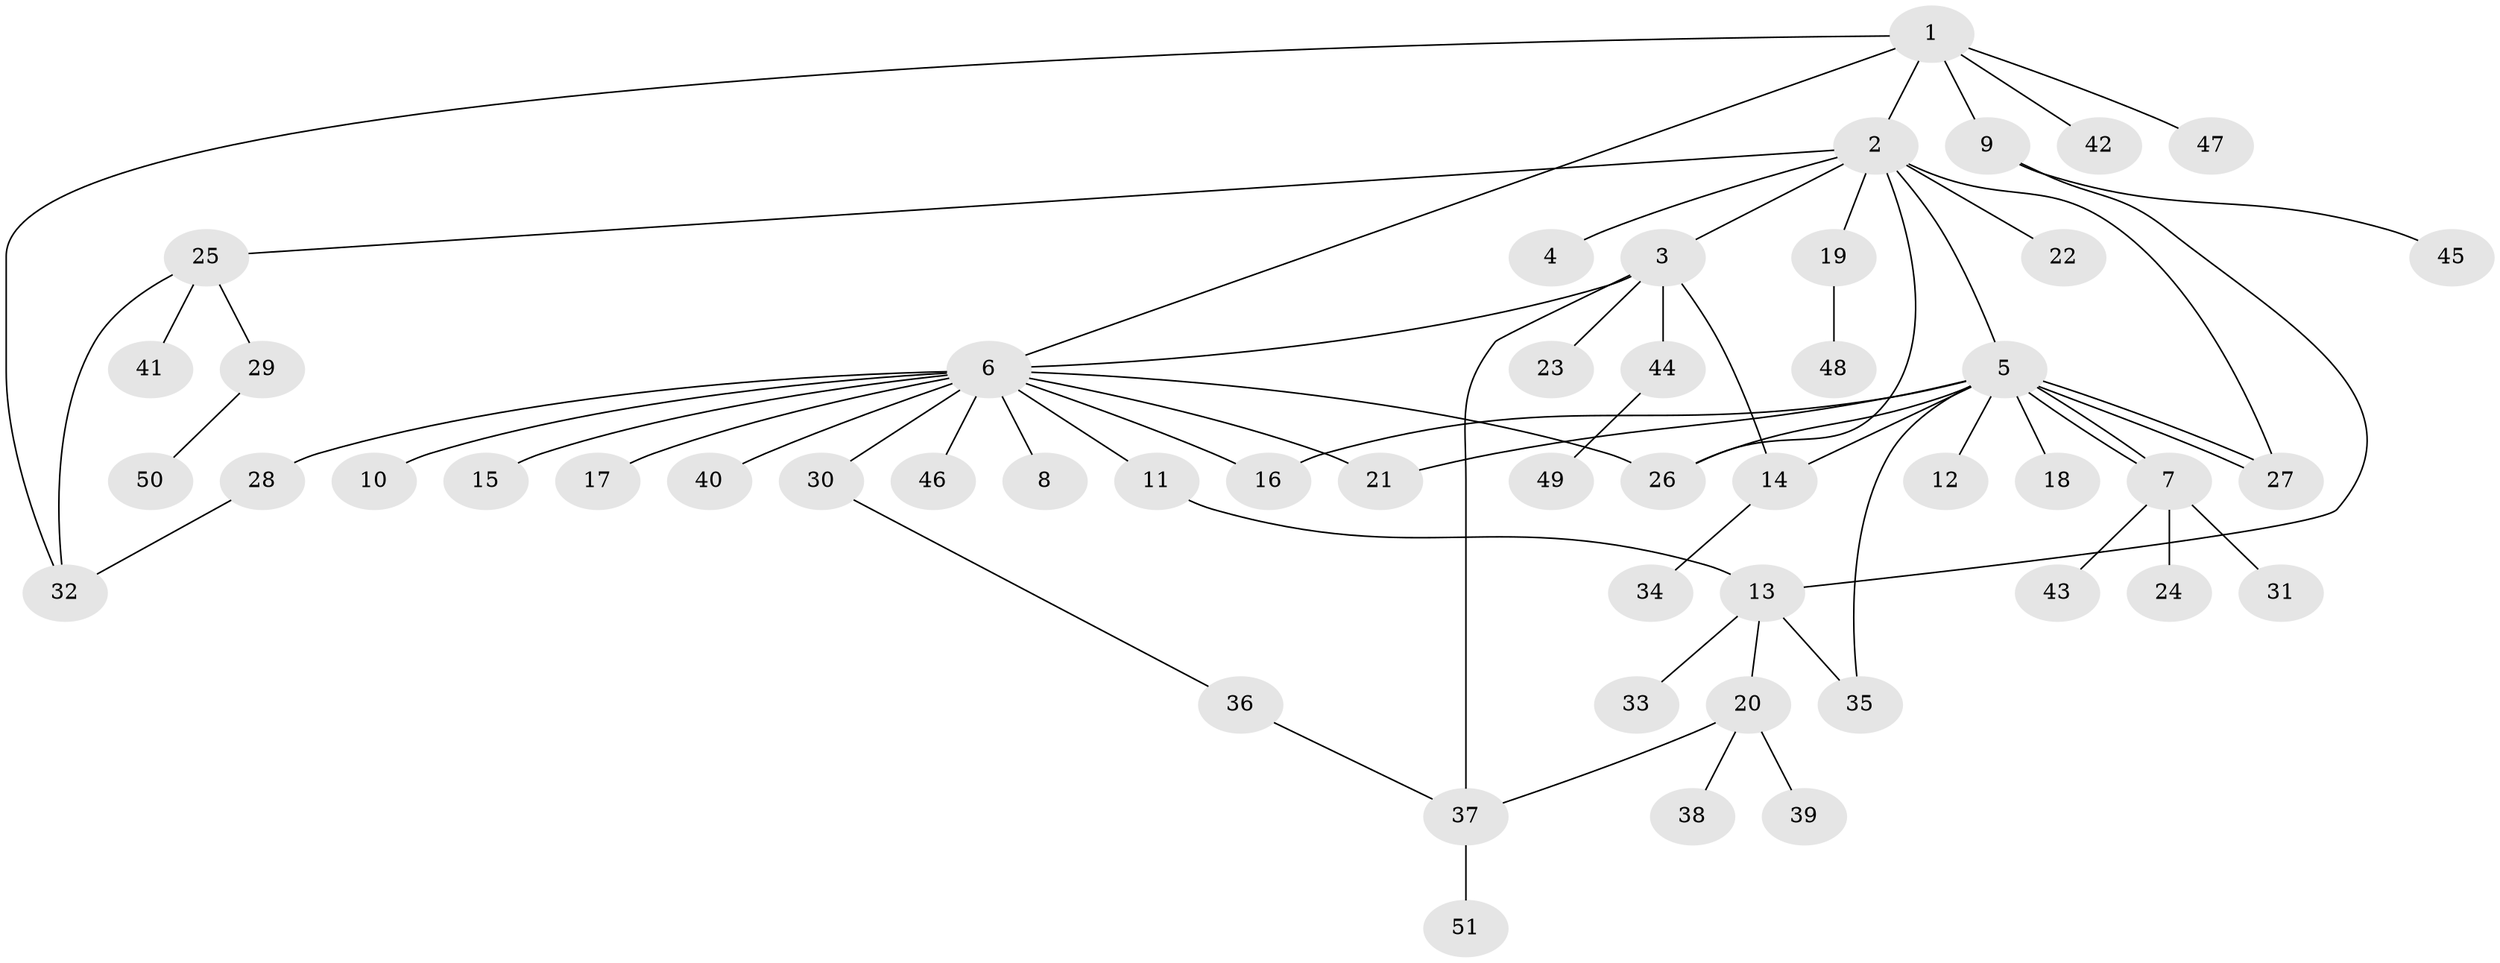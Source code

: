 // coarse degree distribution, {7: 0.027777777777777776, 8: 0.027777777777777776, 6: 0.027777777777777776, 1: 0.5555555555555556, 12: 0.027777777777777776, 14: 0.027777777777777776, 4: 0.027777777777777776, 5: 0.027777777777777776, 2: 0.08333333333333333, 3: 0.16666666666666666}
// Generated by graph-tools (version 1.1) at 2025/41/03/06/25 10:41:48]
// undirected, 51 vertices, 65 edges
graph export_dot {
graph [start="1"]
  node [color=gray90,style=filled];
  1;
  2;
  3;
  4;
  5;
  6;
  7;
  8;
  9;
  10;
  11;
  12;
  13;
  14;
  15;
  16;
  17;
  18;
  19;
  20;
  21;
  22;
  23;
  24;
  25;
  26;
  27;
  28;
  29;
  30;
  31;
  32;
  33;
  34;
  35;
  36;
  37;
  38;
  39;
  40;
  41;
  42;
  43;
  44;
  45;
  46;
  47;
  48;
  49;
  50;
  51;
  1 -- 2;
  1 -- 6;
  1 -- 9;
  1 -- 32;
  1 -- 42;
  1 -- 47;
  2 -- 3;
  2 -- 4;
  2 -- 5;
  2 -- 19;
  2 -- 22;
  2 -- 25;
  2 -- 26;
  2 -- 27;
  3 -- 6;
  3 -- 14;
  3 -- 23;
  3 -- 37;
  3 -- 44;
  5 -- 7;
  5 -- 7;
  5 -- 12;
  5 -- 14;
  5 -- 16;
  5 -- 18;
  5 -- 21;
  5 -- 26;
  5 -- 27;
  5 -- 27;
  5 -- 35;
  6 -- 8;
  6 -- 10;
  6 -- 11;
  6 -- 15;
  6 -- 16;
  6 -- 17;
  6 -- 21;
  6 -- 26;
  6 -- 28;
  6 -- 30;
  6 -- 40;
  6 -- 46;
  7 -- 24;
  7 -- 31;
  7 -- 43;
  9 -- 13;
  9 -- 45;
  11 -- 13;
  13 -- 20;
  13 -- 33;
  13 -- 35;
  14 -- 34;
  19 -- 48;
  20 -- 37;
  20 -- 38;
  20 -- 39;
  25 -- 29;
  25 -- 32;
  25 -- 41;
  28 -- 32;
  29 -- 50;
  30 -- 36;
  36 -- 37;
  37 -- 51;
  44 -- 49;
}
